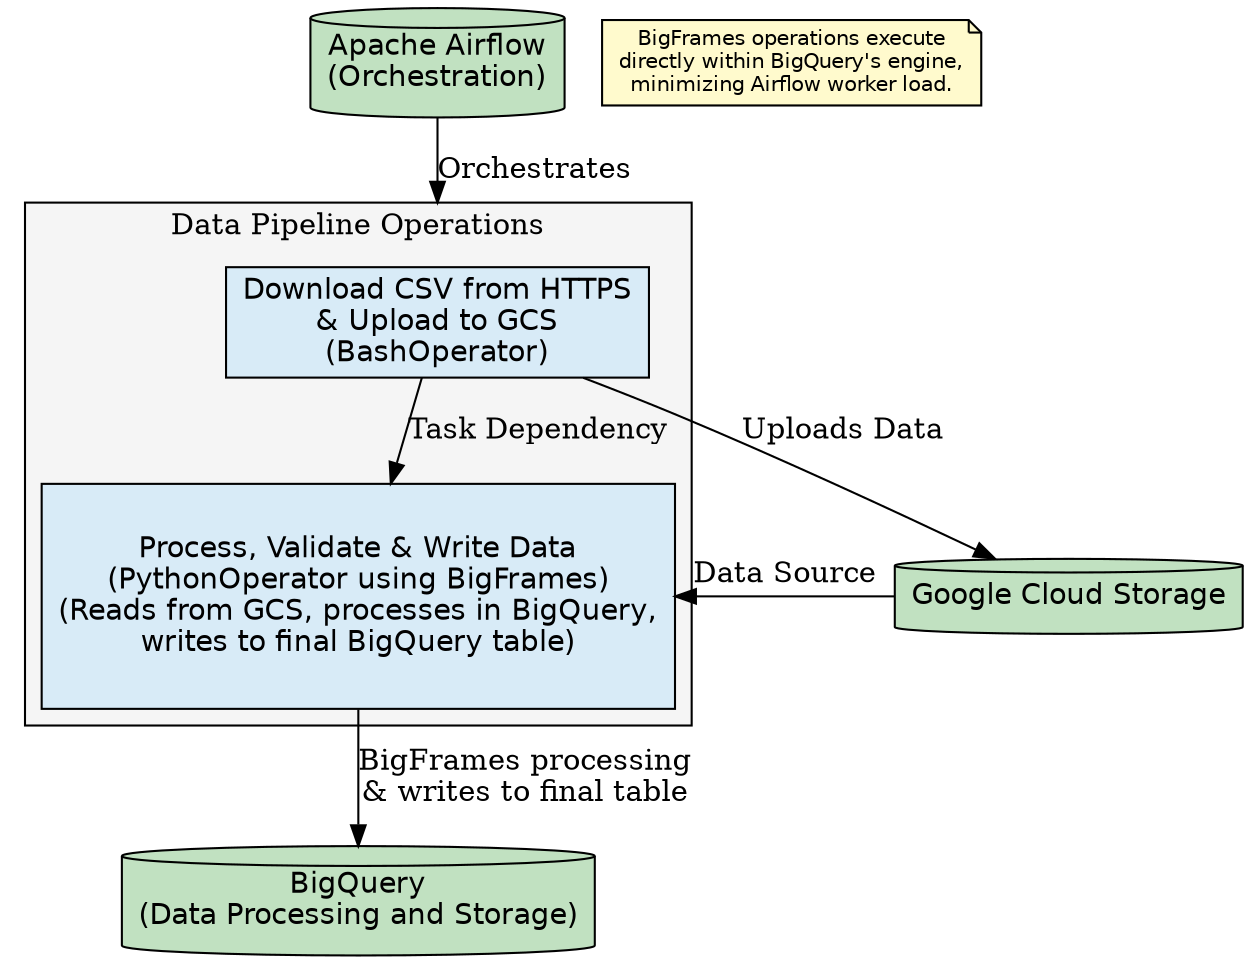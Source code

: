 digraph DataPipeline {
    rankdir=TB; // Layout from Top to Bottom
    compound=true;

    // Global node styles for consistent appearance
    node [shape=box, style=filled, fontname="Helvetica", fillcolor="#D8EBF7"]; // Single global fillcolor

    // Nodes for platforms
    node [shape=cylinder, fillcolor="#C1E1C1", style=filled]; // Distinct style for platform nodes
    ApacheAirflow [label="Apache Airflow\n(Orchestration)"];
    GCS [label="Google Cloud Storage"];
    BigQuery [label="BigQuery\n(Data Processing and Storage)"];

    // Restore default node style for operators
    node [shape=box, fillcolor="#D8EBF7"];

    // Data Pipeline Operations (Single BigFrames Operator Approach)
    subgraph cluster_single_operator_approach {
        label="Data Pipeline Operations"; // Label for the single approach
        style=filled;
        fillcolor="#F5F5F5"; // Light grey background for this subgraph

        // Common Data Ingestion Step (orchestrated by Airflow, moves data to GCS)
        download_upload [label="Download CSV from HTTPS\n& Upload to GCS\n(BashOperator)"];
        
        // Single BigFrames operator for preprocessing, validation, and writing
        bf_to_gbq [label="Process, Validate & Write Data\n(PythonOperator using BigFrames)\n(Reads from GCS, processes in BigQuery,\nwrites to final BigQuery table)", height=1.5];
    }

    // Connect Airflow to the operators it orchestrates
    ApacheAirflow -> download_upload [label="Orchestrates" lhead=cluster_single_operator_approach];


    // Data Flow: Ingestion
    download_upload -> GCS [label="Uploads Data"];

    // Data Flow: Processing (GCS to BigQuery via BigFrames operations)
    GCS -> bf_to_gbq [label="Data Source"]; // bf_to_gbq reads from GCS (via BigQuery engine)
    bf_to_gbq -> BigQuery [label="BigFrames processing\n& writes to final table"]; // BigFrames operates *in* BigQuery and writes final data

    // Dependencies within the Airflow DAG logic
    download_upload -> bf_to_gbq [label="Task Dependency"];

    // Add a general note about BigFrames execution for clarity
    note_bigframes_execution [label="BigFrames operations execute\ndirectly within BigQuery's engine,\nminimizing Airflow worker load.", shape=note, fontsize=10, fillcolor="#FFFACD"];
}
